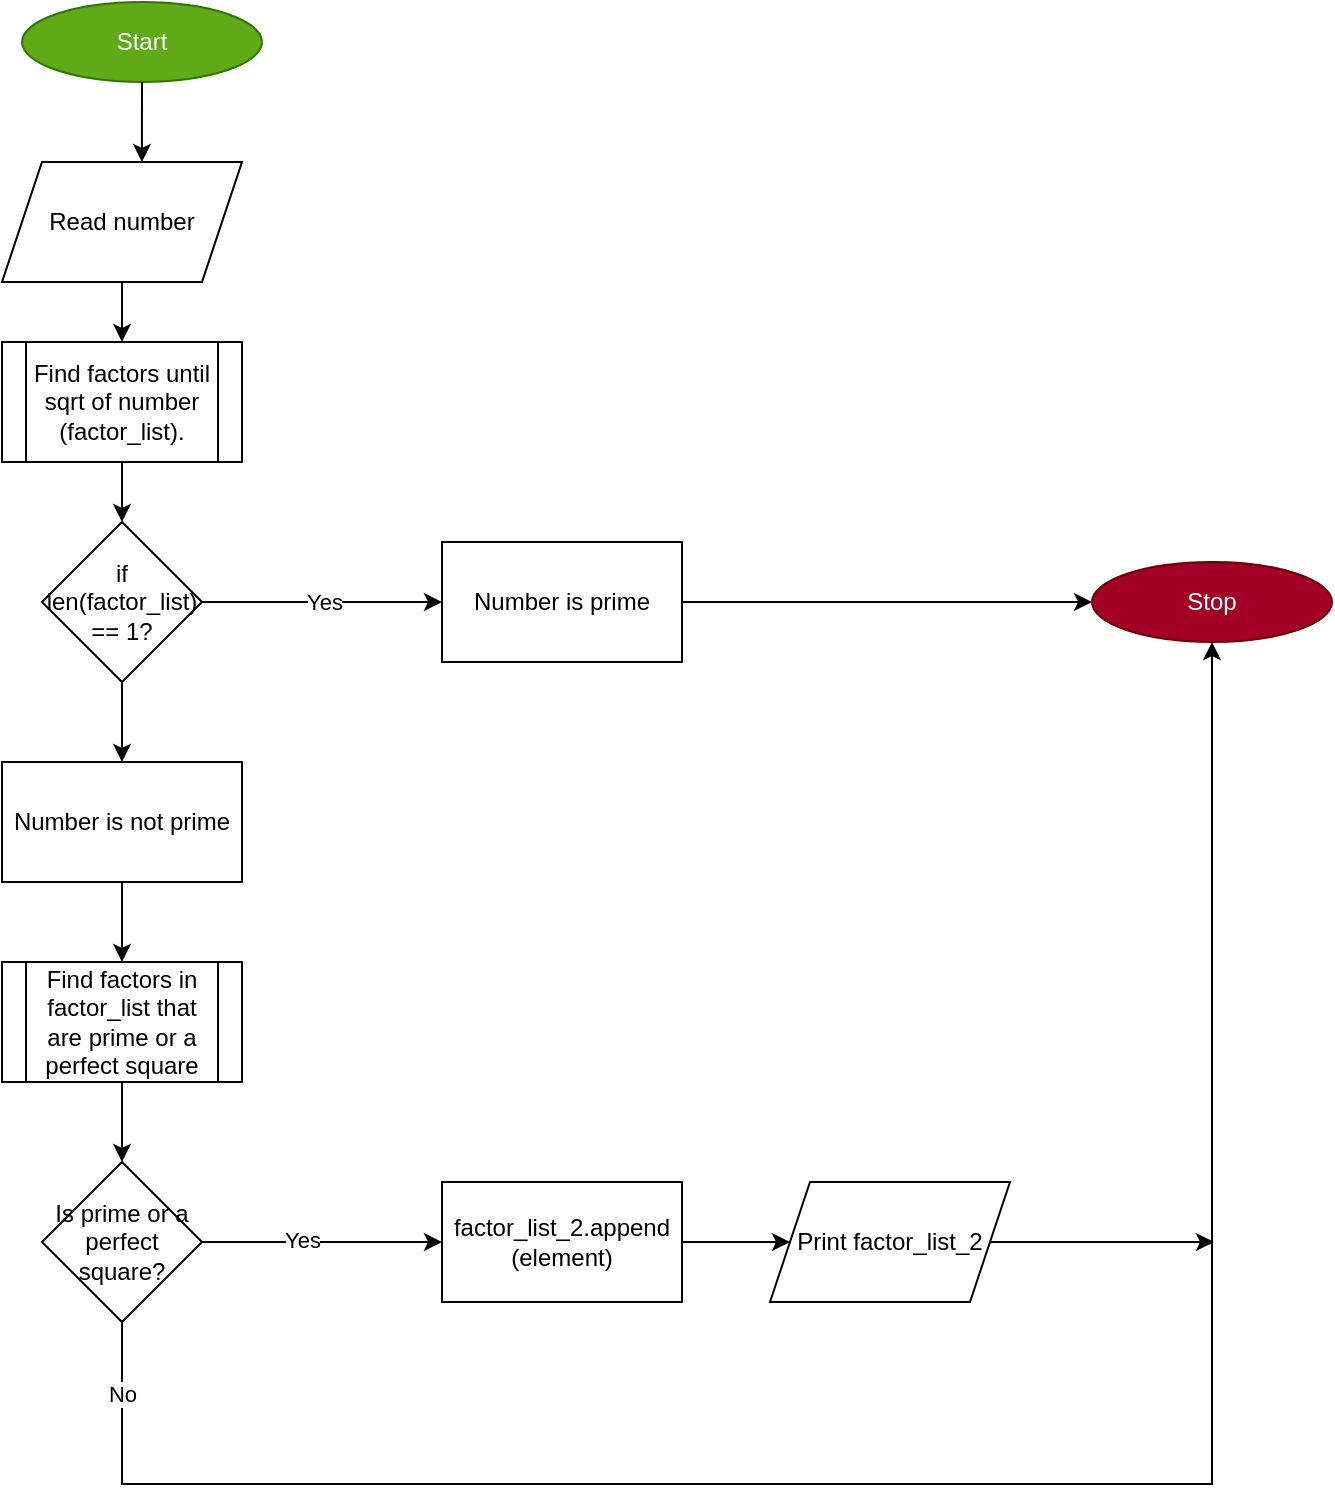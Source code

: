 <mxfile version="22.1.2" type="device">
  <diagram id="C5RBs43oDa-KdzZeNtuy" name="rev01">
    <mxGraphModel dx="1290" dy="621" grid="0" gridSize="10" guides="1" tooltips="1" connect="1" arrows="1" fold="1" page="1" pageScale="1" pageWidth="827" pageHeight="1169" math="0" shadow="0">
      <root>
        <mxCell id="WIyWlLk6GJQsqaUBKTNV-0" />
        <mxCell id="WIyWlLk6GJQsqaUBKTNV-1" parent="WIyWlLk6GJQsqaUBKTNV-0" />
        <mxCell id="5c1JeRNKw49b0Rq9wulb-4" style="edgeStyle=orthogonalEdgeStyle;rounded=0;orthogonalLoop=1;jettySize=auto;html=1;exitX=0.5;exitY=1;exitDx=0;exitDy=0;entryX=0.5;entryY=0;entryDx=0;entryDy=0;" parent="WIyWlLk6GJQsqaUBKTNV-1" source="5c1JeRNKw49b0Rq9wulb-0" edge="1">
          <mxGeometry relative="1" as="geometry">
            <mxPoint x="83" y="171" as="targetPoint" />
          </mxGeometry>
        </mxCell>
        <mxCell id="5c1JeRNKw49b0Rq9wulb-0" value="Read number" style="shape=parallelogram;perimeter=parallelogramPerimeter;whiteSpace=wrap;html=1;fixedSize=1;" parent="WIyWlLk6GJQsqaUBKTNV-1" vertex="1">
          <mxGeometry x="23" y="81" width="120" height="60" as="geometry" />
        </mxCell>
        <mxCell id="5c1JeRNKw49b0Rq9wulb-1" value="Start" style="ellipse;whiteSpace=wrap;html=1;fillColor=#60a917;fontColor=#ffffff;strokeColor=#2D7600;" parent="WIyWlLk6GJQsqaUBKTNV-1" vertex="1">
          <mxGeometry x="33" y="1" width="120" height="40" as="geometry" />
        </mxCell>
        <mxCell id="5c1JeRNKw49b0Rq9wulb-2" style="edgeStyle=orthogonalEdgeStyle;rounded=0;orthogonalLoop=1;jettySize=auto;html=1;exitX=0.5;exitY=1;exitDx=0;exitDy=0;entryX=0.583;entryY=0;entryDx=0;entryDy=0;entryPerimeter=0;" parent="WIyWlLk6GJQsqaUBKTNV-1" source="5c1JeRNKw49b0Rq9wulb-1" target="5c1JeRNKw49b0Rq9wulb-0" edge="1">
          <mxGeometry relative="1" as="geometry" />
        </mxCell>
        <mxCell id="5c1JeRNKw49b0Rq9wulb-13" style="edgeStyle=orthogonalEdgeStyle;rounded=0;orthogonalLoop=1;jettySize=auto;html=1;exitX=0.5;exitY=1;exitDx=0;exitDy=0;entryX=0.5;entryY=0;entryDx=0;entryDy=0;" parent="WIyWlLk6GJQsqaUBKTNV-1" source="5c1JeRNKw49b0Rq9wulb-5" target="5c1JeRNKw49b0Rq9wulb-6" edge="1">
          <mxGeometry relative="1" as="geometry" />
        </mxCell>
        <mxCell id="5c1JeRNKw49b0Rq9wulb-5" value="Find factors until sqrt of number&lt;br&gt;(factor_list)." style="shape=process;whiteSpace=wrap;html=1;backgroundOutline=1;" parent="WIyWlLk6GJQsqaUBKTNV-1" vertex="1">
          <mxGeometry x="23" y="171" width="120" height="60" as="geometry" />
        </mxCell>
        <mxCell id="5c1JeRNKw49b0Rq9wulb-9" style="edgeStyle=orthogonalEdgeStyle;rounded=0;orthogonalLoop=1;jettySize=auto;html=1;exitX=1;exitY=0.5;exitDx=0;exitDy=0;entryX=0;entryY=0.5;entryDx=0;entryDy=0;" parent="WIyWlLk6GJQsqaUBKTNV-1" source="5c1JeRNKw49b0Rq9wulb-6" target="5c1JeRNKw49b0Rq9wulb-8" edge="1">
          <mxGeometry relative="1" as="geometry" />
        </mxCell>
        <mxCell id="5c1JeRNKw49b0Rq9wulb-12" value="Yes" style="edgeLabel;html=1;align=center;verticalAlign=middle;resizable=0;points=[];" parent="5c1JeRNKw49b0Rq9wulb-9" vertex="1" connectable="0">
          <mxGeometry x="0.014" relative="1" as="geometry">
            <mxPoint as="offset" />
          </mxGeometry>
        </mxCell>
        <mxCell id="5c1JeRNKw49b0Rq9wulb-15" style="edgeStyle=orthogonalEdgeStyle;rounded=0;orthogonalLoop=1;jettySize=auto;html=1;exitX=0.5;exitY=1;exitDx=0;exitDy=0;entryX=0.5;entryY=0;entryDx=0;entryDy=0;" parent="WIyWlLk6GJQsqaUBKTNV-1" source="5c1JeRNKw49b0Rq9wulb-6" target="5c1JeRNKw49b0Rq9wulb-14" edge="1">
          <mxGeometry relative="1" as="geometry" />
        </mxCell>
        <mxCell id="5c1JeRNKw49b0Rq9wulb-6" value="if len(factor_list)&lt;br&gt;== 1?" style="rhombus;whiteSpace=wrap;html=1;" parent="WIyWlLk6GJQsqaUBKTNV-1" vertex="1">
          <mxGeometry x="43" y="261" width="80" height="80" as="geometry" />
        </mxCell>
        <mxCell id="5c1JeRNKw49b0Rq9wulb-19" style="edgeStyle=orthogonalEdgeStyle;rounded=0;orthogonalLoop=1;jettySize=auto;html=1;exitX=1;exitY=0.5;exitDx=0;exitDy=0;" parent="WIyWlLk6GJQsqaUBKTNV-1" source="5c1JeRNKw49b0Rq9wulb-8" target="5c1JeRNKw49b0Rq9wulb-18" edge="1">
          <mxGeometry relative="1" as="geometry" />
        </mxCell>
        <mxCell id="5c1JeRNKw49b0Rq9wulb-8" value="Number is prime" style="rounded=0;whiteSpace=wrap;html=1;" parent="WIyWlLk6GJQsqaUBKTNV-1" vertex="1">
          <mxGeometry x="243" y="271" width="120" height="60" as="geometry" />
        </mxCell>
        <mxCell id="5c1JeRNKw49b0Rq9wulb-17" style="edgeStyle=orthogonalEdgeStyle;rounded=0;orthogonalLoop=1;jettySize=auto;html=1;exitX=0.5;exitY=1;exitDx=0;exitDy=0;entryX=0.5;entryY=0;entryDx=0;entryDy=0;" parent="WIyWlLk6GJQsqaUBKTNV-1" source="5c1JeRNKw49b0Rq9wulb-14" target="5c1JeRNKw49b0Rq9wulb-16" edge="1">
          <mxGeometry relative="1" as="geometry" />
        </mxCell>
        <mxCell id="5c1JeRNKw49b0Rq9wulb-14" value="Number is not prime" style="rounded=0;whiteSpace=wrap;html=1;" parent="WIyWlLk6GJQsqaUBKTNV-1" vertex="1">
          <mxGeometry x="23" y="381" width="120" height="60" as="geometry" />
        </mxCell>
        <mxCell id="5c1JeRNKw49b0Rq9wulb-21" style="edgeStyle=orthogonalEdgeStyle;rounded=0;orthogonalLoop=1;jettySize=auto;html=1;exitX=0.5;exitY=1;exitDx=0;exitDy=0;entryX=0.5;entryY=0;entryDx=0;entryDy=0;" parent="WIyWlLk6GJQsqaUBKTNV-1" source="5c1JeRNKw49b0Rq9wulb-16" target="5c1JeRNKw49b0Rq9wulb-20" edge="1">
          <mxGeometry relative="1" as="geometry" />
        </mxCell>
        <mxCell id="5c1JeRNKw49b0Rq9wulb-16" value="Find factors in factor_list that are prime or a perfect square" style="shape=process;whiteSpace=wrap;html=1;backgroundOutline=1;" parent="WIyWlLk6GJQsqaUBKTNV-1" vertex="1">
          <mxGeometry x="23" y="481" width="120" height="60" as="geometry" />
        </mxCell>
        <mxCell id="5c1JeRNKw49b0Rq9wulb-18" value="Stop" style="ellipse;whiteSpace=wrap;html=1;fillColor=#a20025;fontColor=#ffffff;strokeColor=#6F0000;" parent="WIyWlLk6GJQsqaUBKTNV-1" vertex="1">
          <mxGeometry x="568" y="281" width="120" height="40" as="geometry" />
        </mxCell>
        <mxCell id="5c1JeRNKw49b0Rq9wulb-23" style="edgeStyle=orthogonalEdgeStyle;rounded=0;orthogonalLoop=1;jettySize=auto;html=1;exitX=1;exitY=0.5;exitDx=0;exitDy=0;entryX=0;entryY=0.5;entryDx=0;entryDy=0;" parent="WIyWlLk6GJQsqaUBKTNV-1" source="5c1JeRNKw49b0Rq9wulb-20" target="5c1JeRNKw49b0Rq9wulb-22" edge="1">
          <mxGeometry relative="1" as="geometry" />
        </mxCell>
        <mxCell id="5c1JeRNKw49b0Rq9wulb-29" value="Yes" style="edgeLabel;html=1;align=center;verticalAlign=middle;resizable=0;points=[];" parent="5c1JeRNKw49b0Rq9wulb-23" vertex="1" connectable="0">
          <mxGeometry x="-0.167" y="1" relative="1" as="geometry">
            <mxPoint as="offset" />
          </mxGeometry>
        </mxCell>
        <mxCell id="5c1JeRNKw49b0Rq9wulb-25" style="edgeStyle=orthogonalEdgeStyle;rounded=0;orthogonalLoop=1;jettySize=auto;html=1;exitX=0.5;exitY=1;exitDx=0;exitDy=0;entryX=0.5;entryY=1;entryDx=0;entryDy=0;" parent="WIyWlLk6GJQsqaUBKTNV-1" source="5c1JeRNKw49b0Rq9wulb-20" target="5c1JeRNKw49b0Rq9wulb-18" edge="1">
          <mxGeometry relative="1" as="geometry">
            <Array as="points">
              <mxPoint x="83" y="742" />
              <mxPoint x="628" y="742" />
            </Array>
          </mxGeometry>
        </mxCell>
        <mxCell id="5c1JeRNKw49b0Rq9wulb-30" value="No" style="edgeLabel;html=1;align=center;verticalAlign=middle;resizable=0;points=[];" parent="5c1JeRNKw49b0Rq9wulb-25" vertex="1" connectable="0">
          <mxGeometry x="-0.931" relative="1" as="geometry">
            <mxPoint as="offset" />
          </mxGeometry>
        </mxCell>
        <mxCell id="5c1JeRNKw49b0Rq9wulb-20" value="Is prime or a perfect square?" style="rhombus;whiteSpace=wrap;html=1;" parent="WIyWlLk6GJQsqaUBKTNV-1" vertex="1">
          <mxGeometry x="43" y="581" width="80" height="80" as="geometry" />
        </mxCell>
        <mxCell id="5c1JeRNKw49b0Rq9wulb-27" style="edgeStyle=orthogonalEdgeStyle;rounded=0;orthogonalLoop=1;jettySize=auto;html=1;exitX=1;exitY=0.5;exitDx=0;exitDy=0;entryX=0;entryY=0.5;entryDx=0;entryDy=0;" parent="WIyWlLk6GJQsqaUBKTNV-1" source="5c1JeRNKw49b0Rq9wulb-22" target="5c1JeRNKw49b0Rq9wulb-24" edge="1">
          <mxGeometry relative="1" as="geometry" />
        </mxCell>
        <mxCell id="5c1JeRNKw49b0Rq9wulb-22" value="factor_list_2.append&lt;br&gt;(element)" style="rounded=0;whiteSpace=wrap;html=1;" parent="WIyWlLk6GJQsqaUBKTNV-1" vertex="1">
          <mxGeometry x="243" y="591" width="120" height="60" as="geometry" />
        </mxCell>
        <mxCell id="5c1JeRNKw49b0Rq9wulb-26" style="edgeStyle=orthogonalEdgeStyle;rounded=0;orthogonalLoop=1;jettySize=auto;html=1;exitX=1;exitY=0.5;exitDx=0;exitDy=0;" parent="WIyWlLk6GJQsqaUBKTNV-1" source="5c1JeRNKw49b0Rq9wulb-24" edge="1">
          <mxGeometry relative="1" as="geometry">
            <mxPoint x="629" y="621" as="targetPoint" />
          </mxGeometry>
        </mxCell>
        <mxCell id="5c1JeRNKw49b0Rq9wulb-24" value="Print factor_list_2" style="shape=parallelogram;perimeter=parallelogramPerimeter;whiteSpace=wrap;html=1;fixedSize=1;" parent="WIyWlLk6GJQsqaUBKTNV-1" vertex="1">
          <mxGeometry x="407" y="591" width="120" height="60" as="geometry" />
        </mxCell>
      </root>
    </mxGraphModel>
  </diagram>
</mxfile>
